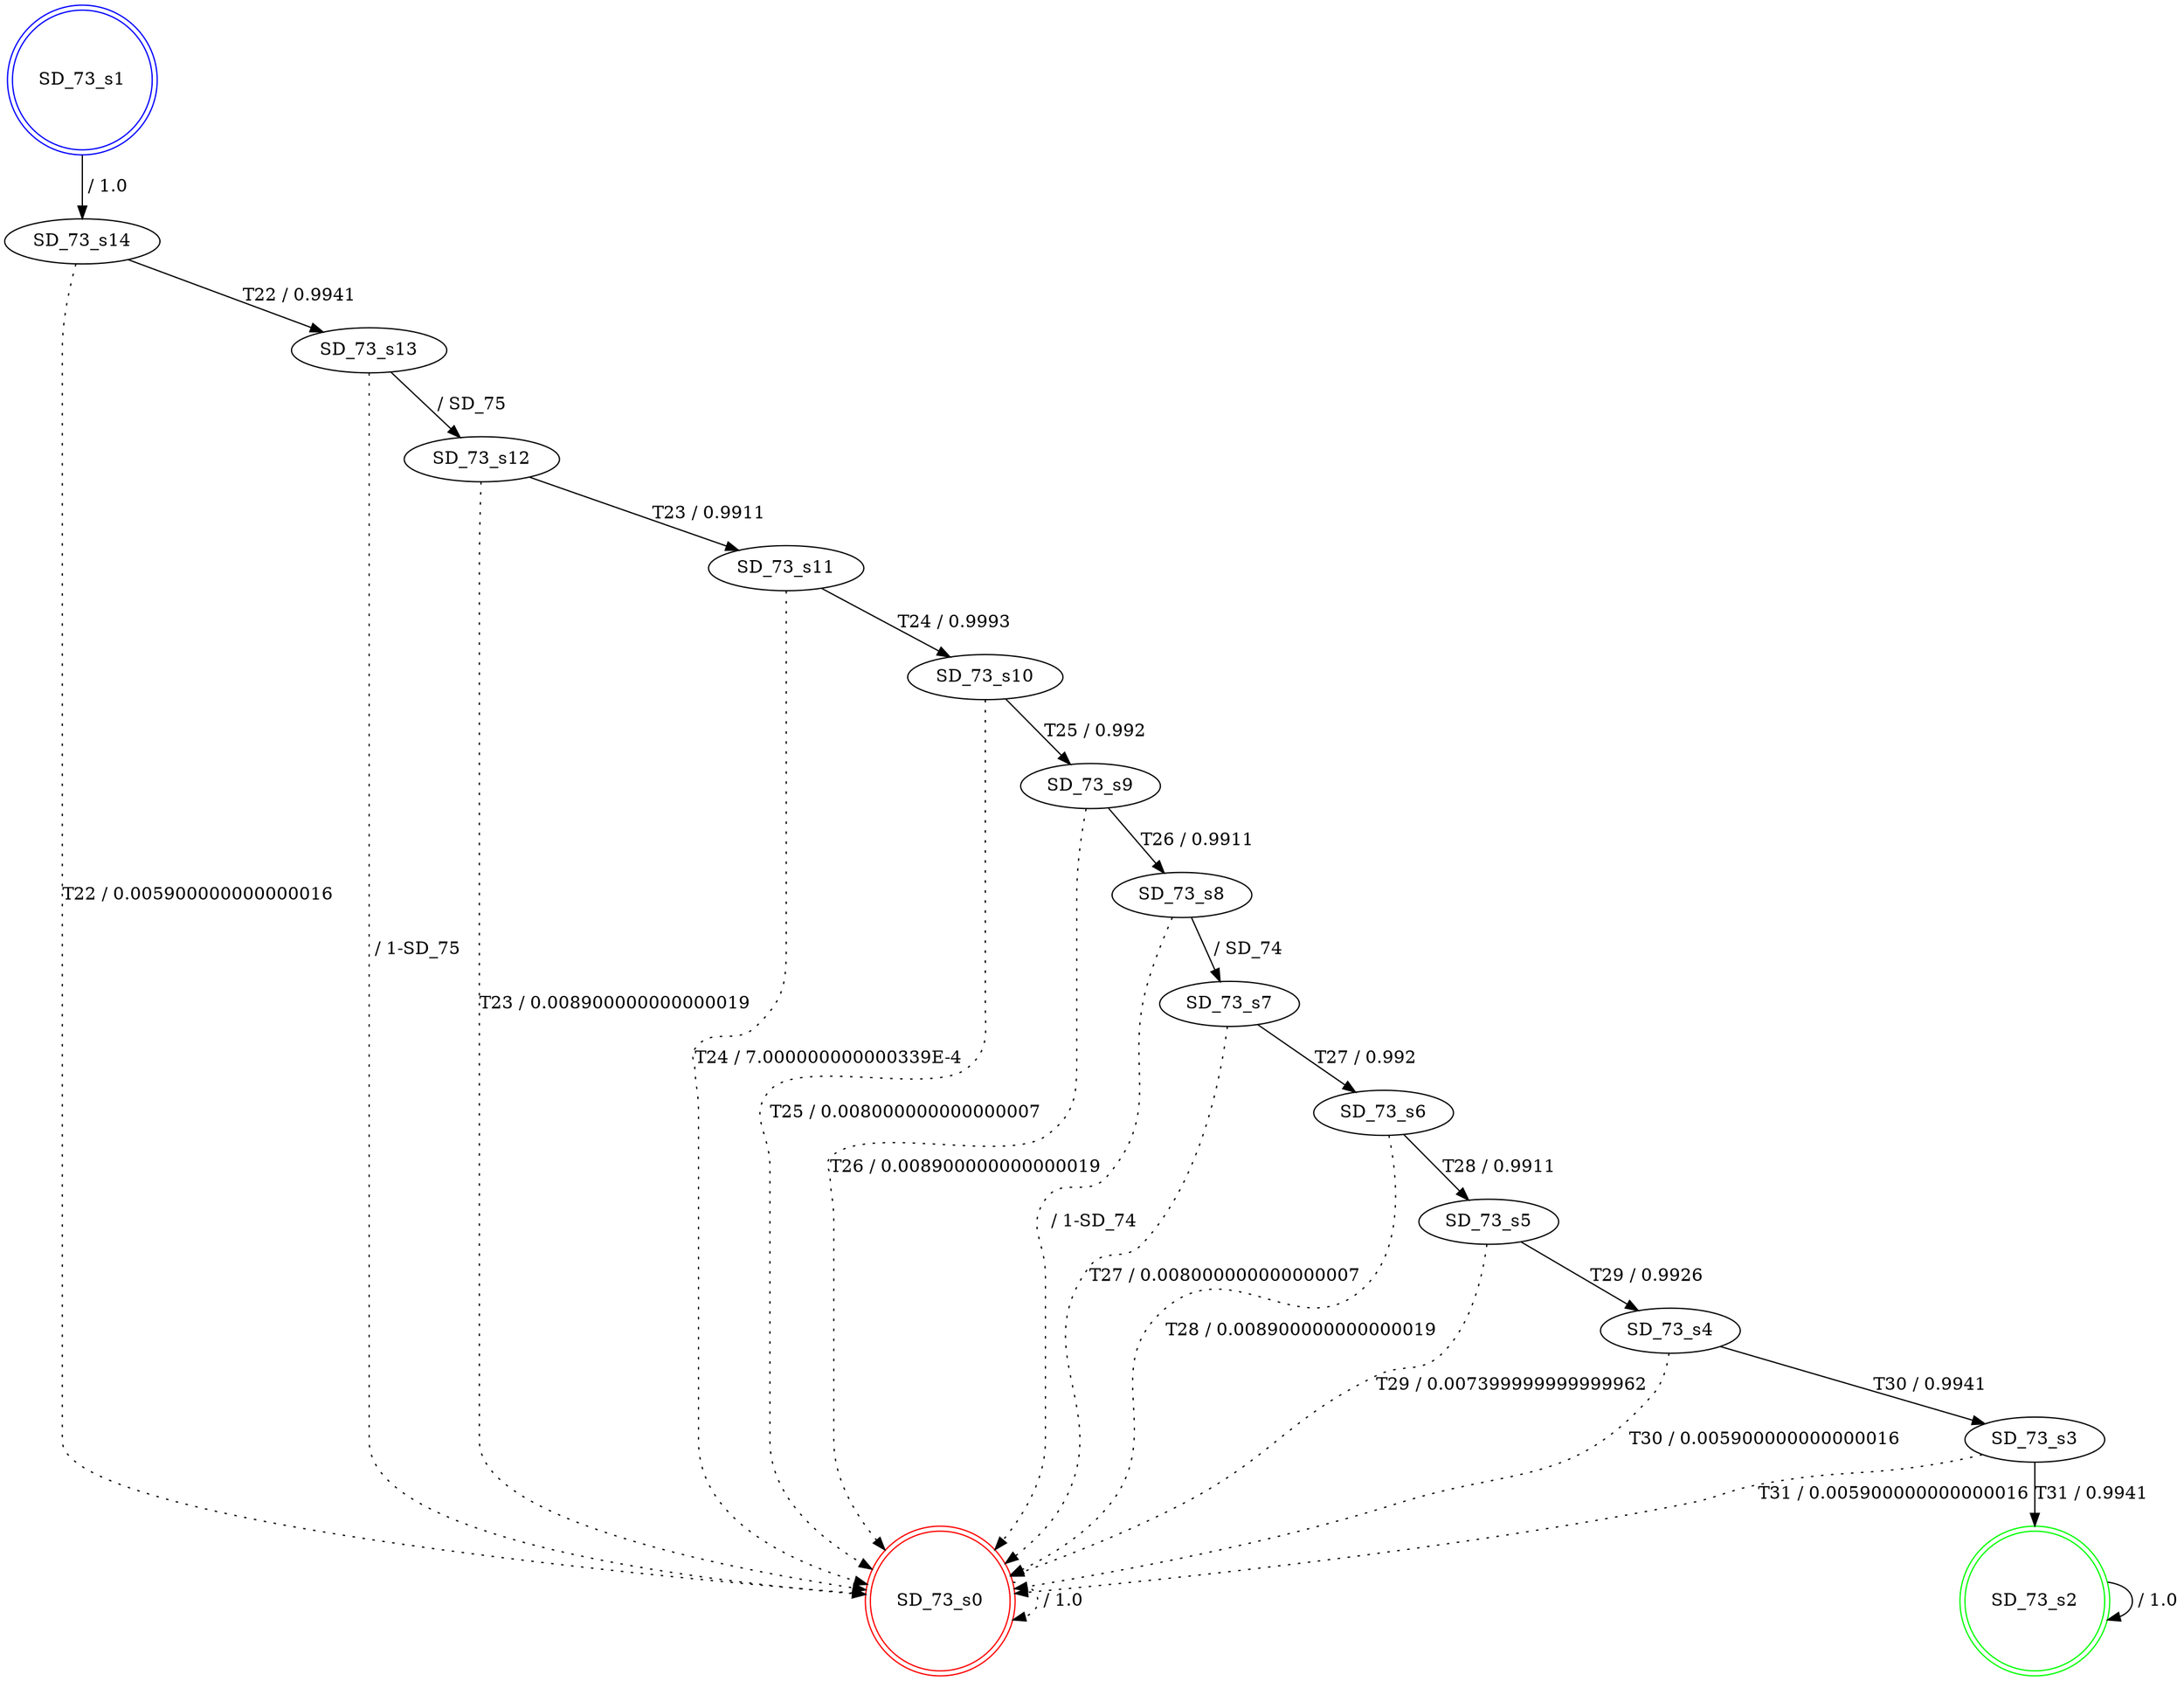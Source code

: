 digraph graphname {
SD_73_s0 [label="SD_73_s0",color=red,shape=doublecircle ];
SD_73_s1 [label="SD_73_s1",color=blue,shape=doublecircle ];
SD_73_s2 [label="SD_73_s2",color=green,shape=doublecircle ];
SD_73_s3 [label="SD_73_s3" ];
SD_73_s4 [label="SD_73_s4" ];
SD_73_s5 [label="SD_73_s5" ];
SD_73_s6 [label="SD_73_s6" ];
SD_73_s7 [label="SD_73_s7" ];
SD_73_s8 [label="SD_73_s8" ];
SD_73_s9 [label="SD_73_s9" ];
SD_73_s10 [label="SD_73_s10" ];
SD_73_s11 [label="SD_73_s11" ];
SD_73_s12 [label="SD_73_s12" ];
SD_73_s13 [label="SD_73_s13" ];
SD_73_s14 [label="SD_73_s14" ];
SD_73_s0 -> SD_73_s0 [label=" / 1.0", style=dotted];
SD_73_s1 -> SD_73_s14 [label=" / 1.0"];
SD_73_s2 -> SD_73_s2 [label=" / 1.0"];
SD_73_s3 -> SD_73_s2 [label="T31 / 0.9941"];
SD_73_s3 -> SD_73_s0 [label="T31 / 0.005900000000000016", style=dotted];
SD_73_s4 -> SD_73_s3 [label="T30 / 0.9941"];
SD_73_s4 -> SD_73_s0 [label="T30 / 0.005900000000000016", style=dotted];
SD_73_s5 -> SD_73_s4 [label="T29 / 0.9926"];
SD_73_s5 -> SD_73_s0 [label="T29 / 0.007399999999999962", style=dotted];
SD_73_s6 -> SD_73_s5 [label="T28 / 0.9911"];
SD_73_s6 -> SD_73_s0 [label="T28 / 0.008900000000000019", style=dotted];
SD_73_s7 -> SD_73_s6 [label="T27 / 0.992"];
SD_73_s7 -> SD_73_s0 [label="T27 / 0.008000000000000007", style=dotted];
SD_73_s8 -> SD_73_s7 [label=" / SD_74"];
SD_73_s8 -> SD_73_s0 [label=" / 1-SD_74", style=dotted];
SD_73_s9 -> SD_73_s8 [label="T26 / 0.9911"];
SD_73_s9 -> SD_73_s0 [label="T26 / 0.008900000000000019", style=dotted];
SD_73_s10 -> SD_73_s9 [label="T25 / 0.992"];
SD_73_s10 -> SD_73_s0 [label="T25 / 0.008000000000000007", style=dotted];
SD_73_s11 -> SD_73_s10 [label="T24 / 0.9993"];
SD_73_s11 -> SD_73_s0 [label="T24 / 7.000000000000339E-4", style=dotted];
SD_73_s12 -> SD_73_s11 [label="T23 / 0.9911"];
SD_73_s12 -> SD_73_s0 [label="T23 / 0.008900000000000019", style=dotted];
SD_73_s13 -> SD_73_s12 [label=" / SD_75"];
SD_73_s13 -> SD_73_s0 [label=" / 1-SD_75", style=dotted];
SD_73_s14 -> SD_73_s13 [label="T22 / 0.9941"];
SD_73_s14 -> SD_73_s0 [label="T22 / 0.005900000000000016", style=dotted];
}
